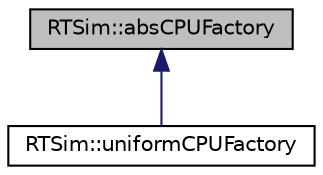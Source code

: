 digraph "RTSim::absCPUFactory"
{
  edge [fontname="Helvetica",fontsize="10",labelfontname="Helvetica",labelfontsize="10"];
  node [fontname="Helvetica",fontsize="10",shape=record];
  Node1 [label="RTSim::absCPUFactory",height=0.2,width=0.4,color="black", fillcolor="grey75", style="filled", fontcolor="black"];
  Node1 -> Node2 [dir="back",color="midnightblue",fontsize="10",style="solid",fontname="Helvetica"];
  Node2 [label="RTSim::uniformCPUFactory",height=0.2,width=0.4,color="black", fillcolor="white", style="filled",URL="$df/db4/classRTSim_1_1uniformCPUFactory.html"];
}
